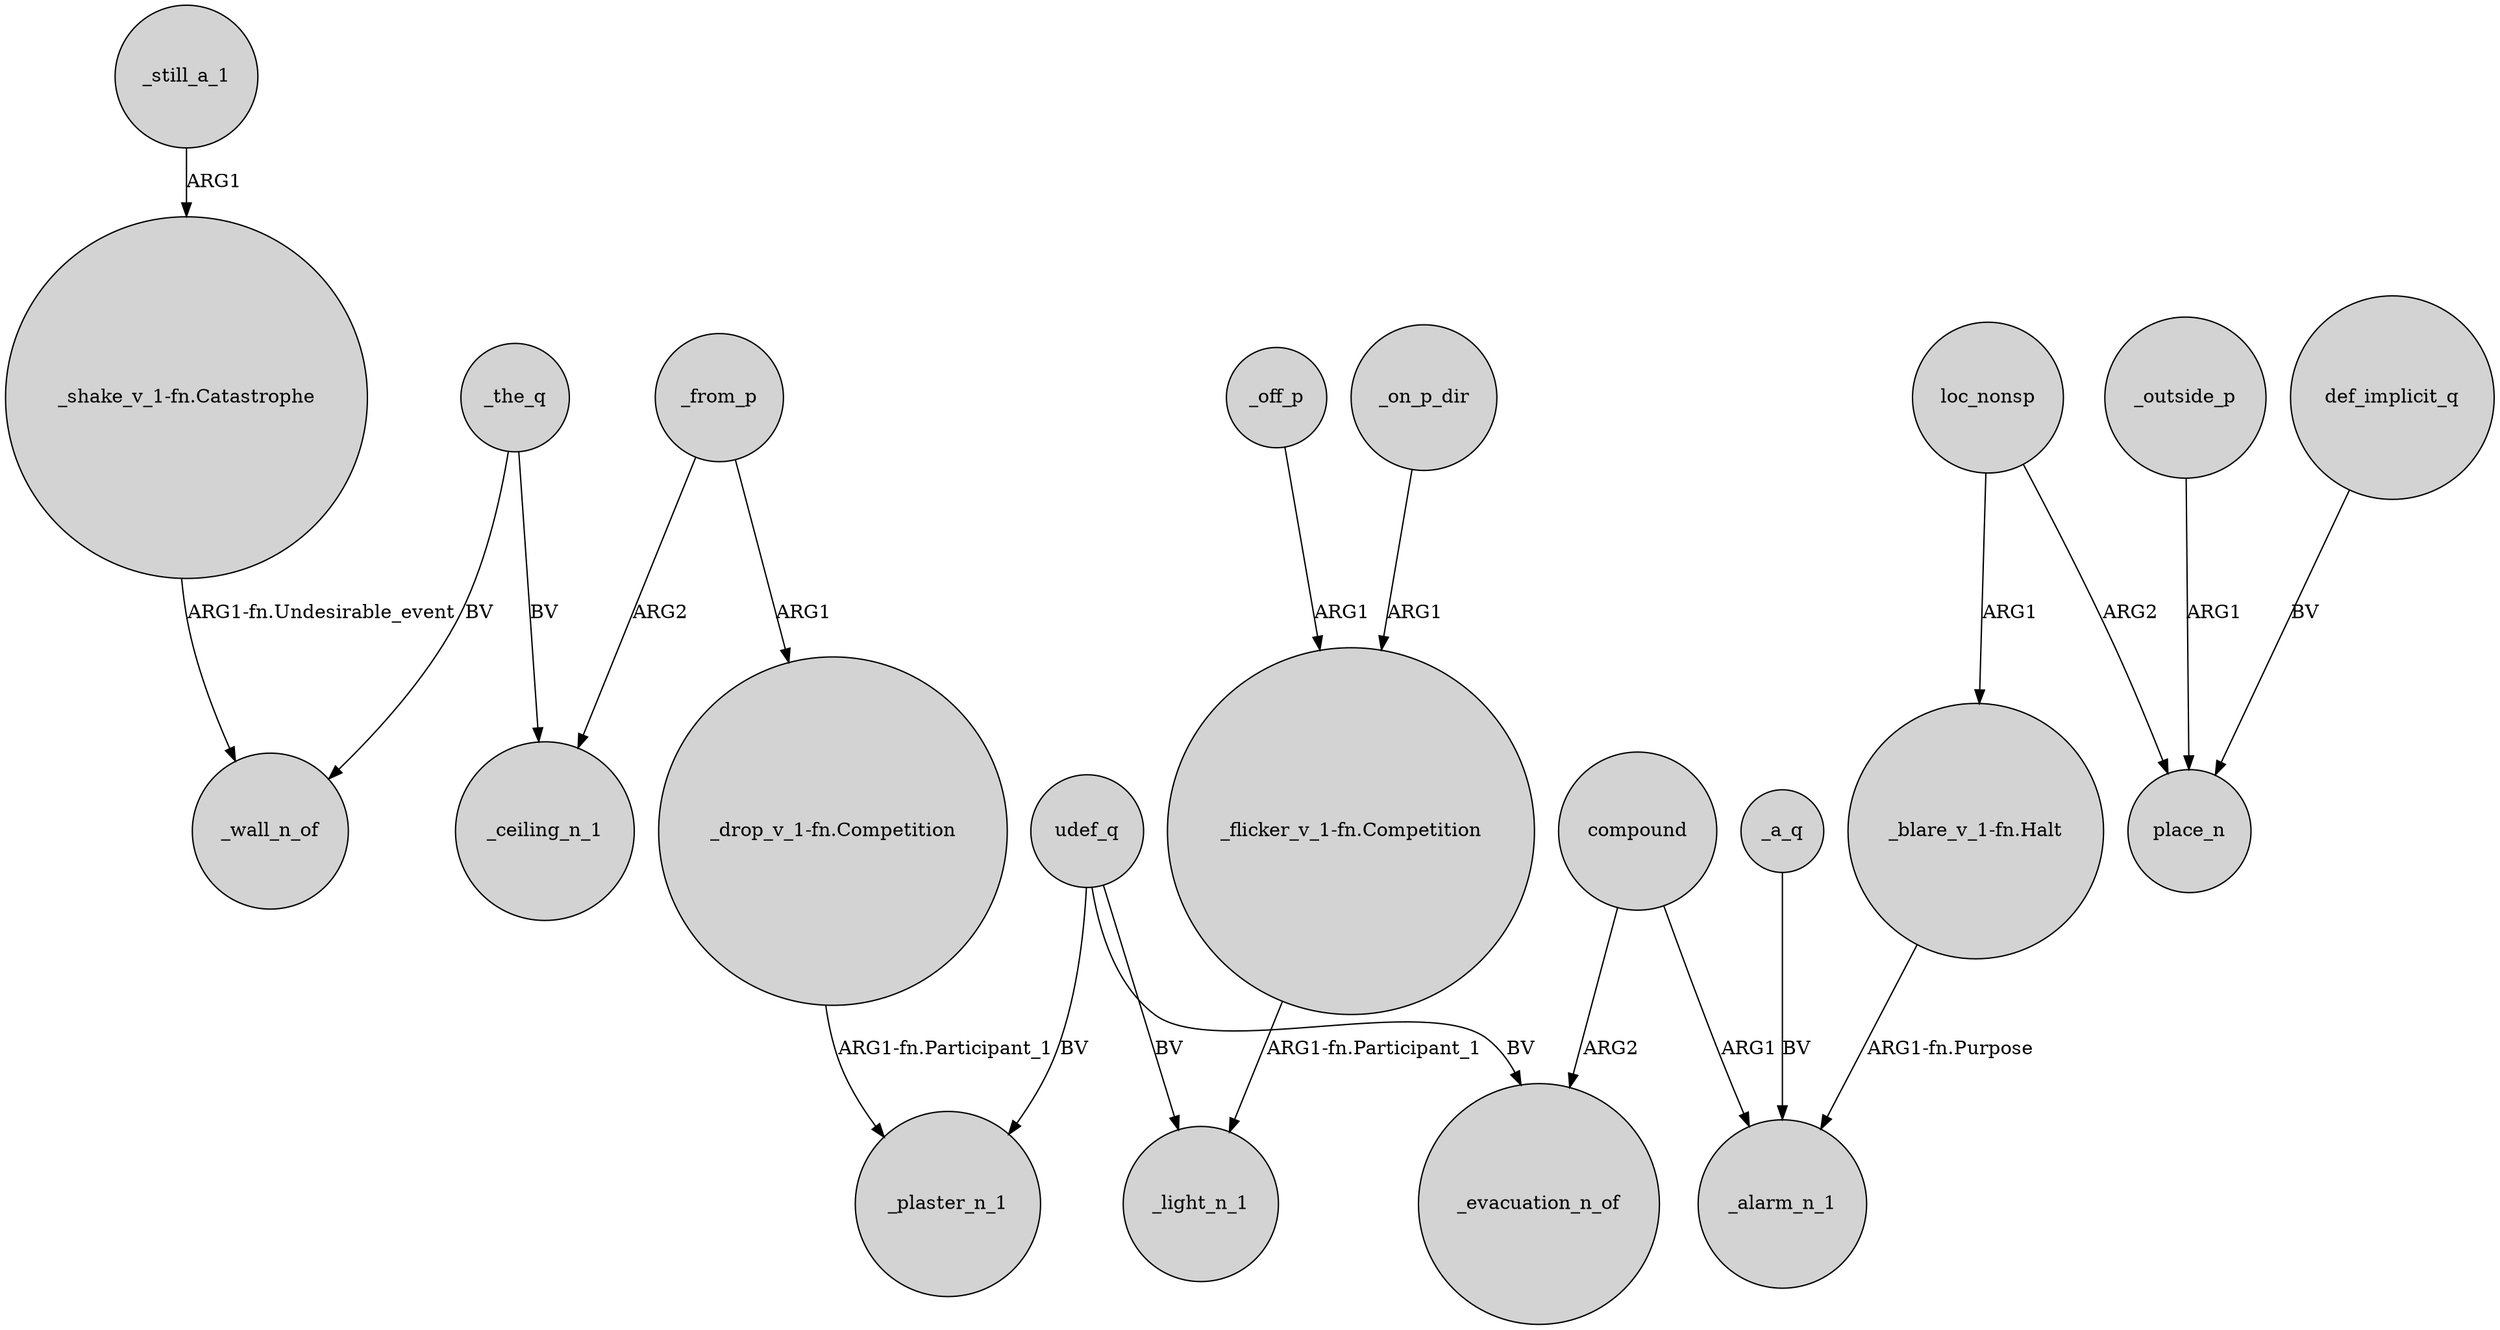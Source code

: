 digraph {
	node [shape=circle style=filled]
	_the_q -> _wall_n_of [label=BV]
	_on_p_dir -> "_flicker_v_1-fn.Competition" [label=ARG1]
	udef_q -> _light_n_1 [label=BV]
	def_implicit_q -> place_n [label=BV]
	_a_q -> _alarm_n_1 [label=BV]
	_from_p -> _ceiling_n_1 [label=ARG2]
	loc_nonsp -> "_blare_v_1-fn.Halt" [label=ARG1]
	_outside_p -> place_n [label=ARG1]
	"_blare_v_1-fn.Halt" -> _alarm_n_1 [label="ARG1-fn.Purpose"]
	_off_p -> "_flicker_v_1-fn.Competition" [label=ARG1]
	_the_q -> _ceiling_n_1 [label=BV]
	"_shake_v_1-fn.Catastrophe" -> _wall_n_of [label="ARG1-fn.Undesirable_event"]
	udef_q -> _plaster_n_1 [label=BV]
	compound -> _alarm_n_1 [label=ARG1]
	compound -> _evacuation_n_of [label=ARG2]
	_from_p -> "_drop_v_1-fn.Competition" [label=ARG1]
	_still_a_1 -> "_shake_v_1-fn.Catastrophe" [label=ARG1]
	loc_nonsp -> place_n [label=ARG2]
	"_flicker_v_1-fn.Competition" -> _light_n_1 [label="ARG1-fn.Participant_1"]
	"_drop_v_1-fn.Competition" -> _plaster_n_1 [label="ARG1-fn.Participant_1"]
	udef_q -> _evacuation_n_of [label=BV]
}

